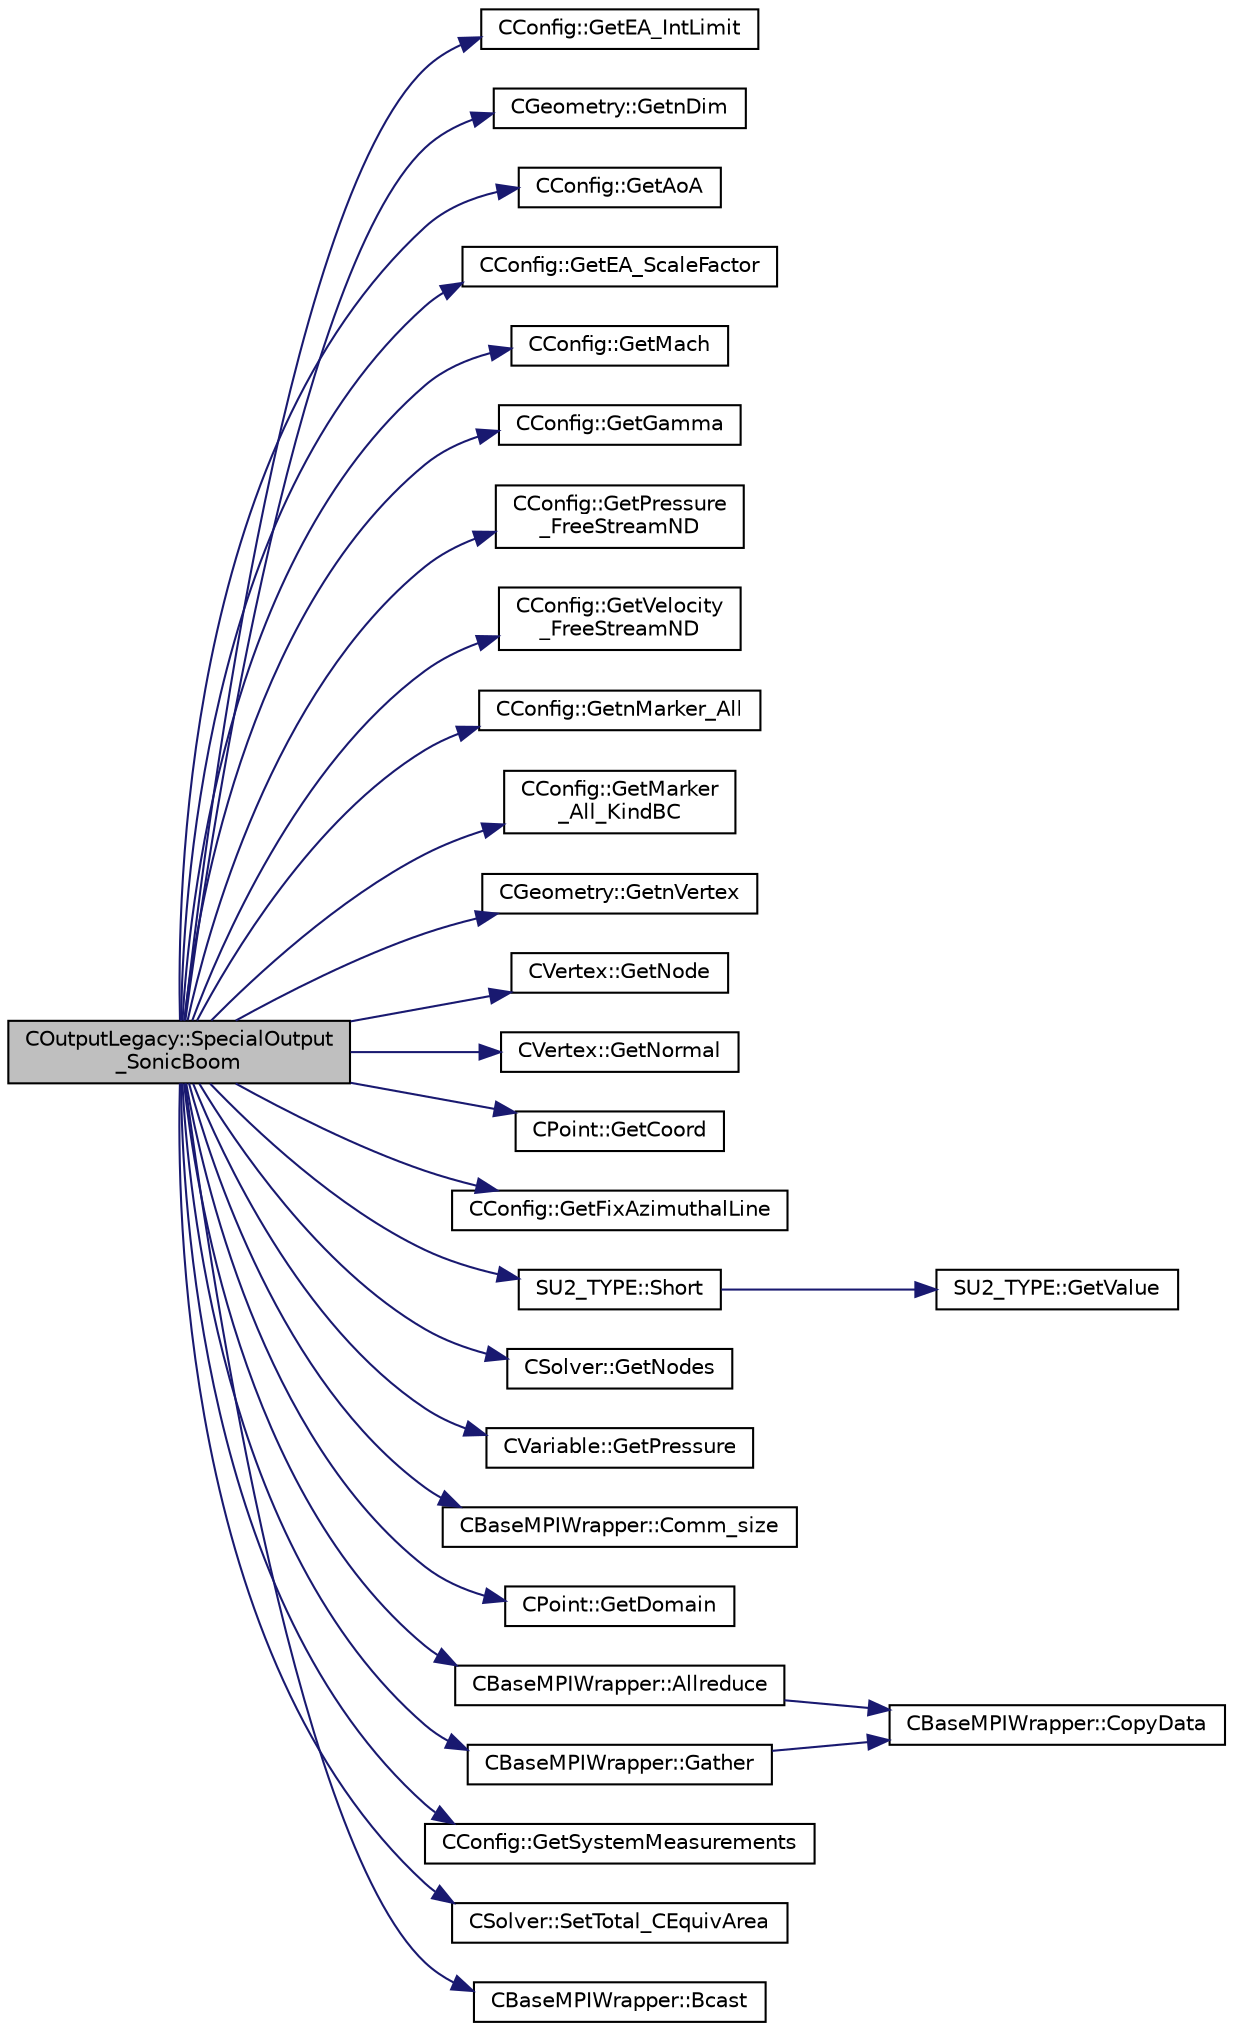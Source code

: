digraph "COutputLegacy::SpecialOutput_SonicBoom"
{
  edge [fontname="Helvetica",fontsize="10",labelfontname="Helvetica",labelfontsize="10"];
  node [fontname="Helvetica",fontsize="10",shape=record];
  rankdir="LR";
  Node2363 [label="COutputLegacy::SpecialOutput\l_SonicBoom",height=0.2,width=0.4,color="black", fillcolor="grey75", style="filled", fontcolor="black"];
  Node2363 -> Node2364 [color="midnightblue",fontsize="10",style="solid",fontname="Helvetica"];
  Node2364 [label="CConfig::GetEA_IntLimit",height=0.2,width=0.4,color="black", fillcolor="white", style="filled",URL="$class_c_config.html#a252f62eb84d4d00dcbfdddeb2cbedb79",tooltip="Get the integration limits for the equivalent area computation. "];
  Node2363 -> Node2365 [color="midnightblue",fontsize="10",style="solid",fontname="Helvetica"];
  Node2365 [label="CGeometry::GetnDim",height=0.2,width=0.4,color="black", fillcolor="white", style="filled",URL="$class_c_geometry.html#a2af01006c0c4f74ba089582f1a3587fe",tooltip="Get number of coordinates. "];
  Node2363 -> Node2366 [color="midnightblue",fontsize="10",style="solid",fontname="Helvetica"];
  Node2366 [label="CConfig::GetAoA",height=0.2,width=0.4,color="black", fillcolor="white", style="filled",URL="$class_c_config.html#a6020a5df7025ffb286f9b9f55f3f2773",tooltip="Get the angle of attack of the body. This is the angle between a reference line on a lifting body (of..."];
  Node2363 -> Node2367 [color="midnightblue",fontsize="10",style="solid",fontname="Helvetica"];
  Node2367 [label="CConfig::GetEA_ScaleFactor",height=0.2,width=0.4,color="black", fillcolor="white", style="filled",URL="$class_c_config.html#a717eb0893ad235484d61ef7ac42026a7",tooltip="Get the integration limits for the equivalent area computation. "];
  Node2363 -> Node2368 [color="midnightblue",fontsize="10",style="solid",fontname="Helvetica"];
  Node2368 [label="CConfig::GetMach",height=0.2,width=0.4,color="black", fillcolor="white", style="filled",URL="$class_c_config.html#a624138f0bb5ee7494459b8e25c5d6287",tooltip="Get the value of the Mach number (velocity divided by speed of sound). "];
  Node2363 -> Node2369 [color="midnightblue",fontsize="10",style="solid",fontname="Helvetica"];
  Node2369 [label="CConfig::GetGamma",height=0.2,width=0.4,color="black", fillcolor="white", style="filled",URL="$class_c_config.html#a5f01bbbd9c331ecea38eebbe9cc9cd4e",tooltip="Get the value of the Gamma of fluid (ratio of specific heats). "];
  Node2363 -> Node2370 [color="midnightblue",fontsize="10",style="solid",fontname="Helvetica"];
  Node2370 [label="CConfig::GetPressure\l_FreeStreamND",height=0.2,width=0.4,color="black", fillcolor="white", style="filled",URL="$class_c_config.html#a59c43ad0ef9a59bc51c2a7e399fea004",tooltip="Get the value of the non-dimensionalized freestream pressure. "];
  Node2363 -> Node2371 [color="midnightblue",fontsize="10",style="solid",fontname="Helvetica"];
  Node2371 [label="CConfig::GetVelocity\l_FreeStreamND",height=0.2,width=0.4,color="black", fillcolor="white", style="filled",URL="$class_c_config.html#a13840ca712bf87d32d18917d0c39cfae",tooltip="Get the vector of the non-dimensionalized freestream velocity. "];
  Node2363 -> Node2372 [color="midnightblue",fontsize="10",style="solid",fontname="Helvetica"];
  Node2372 [label="CConfig::GetnMarker_All",height=0.2,width=0.4,color="black", fillcolor="white", style="filled",URL="$class_c_config.html#a300c4884edfc0c2acf395036439004f4",tooltip="Get the total number of boundary markers including send/receive domains. "];
  Node2363 -> Node2373 [color="midnightblue",fontsize="10",style="solid",fontname="Helvetica"];
  Node2373 [label="CConfig::GetMarker\l_All_KindBC",height=0.2,width=0.4,color="black", fillcolor="white", style="filled",URL="$class_c_config.html#a57d43acc1457d2d27095ce006218862e",tooltip="Get the kind of boundary for each marker. "];
  Node2363 -> Node2374 [color="midnightblue",fontsize="10",style="solid",fontname="Helvetica"];
  Node2374 [label="CGeometry::GetnVertex",height=0.2,width=0.4,color="black", fillcolor="white", style="filled",URL="$class_c_geometry.html#a55427e474834af1941e13750b17975be",tooltip="Get number of vertices. "];
  Node2363 -> Node2375 [color="midnightblue",fontsize="10",style="solid",fontname="Helvetica"];
  Node2375 [label="CVertex::GetNode",height=0.2,width=0.4,color="black", fillcolor="white", style="filled",URL="$class_c_vertex.html#a95c513bf927464157ed96b6c79779a1f",tooltip="Get the node of the vertex. "];
  Node2363 -> Node2376 [color="midnightblue",fontsize="10",style="solid",fontname="Helvetica"];
  Node2376 [label="CVertex::GetNormal",height=0.2,width=0.4,color="black", fillcolor="white", style="filled",URL="$class_c_vertex.html#a0d289163c6f3384822fcb9ae86fc1c39",tooltip="Copy the the normal vector of a face. "];
  Node2363 -> Node2377 [color="midnightblue",fontsize="10",style="solid",fontname="Helvetica"];
  Node2377 [label="CPoint::GetCoord",height=0.2,width=0.4,color="black", fillcolor="white", style="filled",URL="$class_c_point.html#a95fe081d22e96e190cb3edcbf0d6525f",tooltip="Get the coordinates dor the control volume. "];
  Node2363 -> Node2378 [color="midnightblue",fontsize="10",style="solid",fontname="Helvetica"];
  Node2378 [label="CConfig::GetFixAzimuthalLine",height=0.2,width=0.4,color="black", fillcolor="white", style="filled",URL="$class_c_config.html#a8e2ff62964772743a299fb8320ff3c61",tooltip="Value of the azimuthal line to fix due to a misalignments of the nearfield. "];
  Node2363 -> Node2379 [color="midnightblue",fontsize="10",style="solid",fontname="Helvetica"];
  Node2379 [label="SU2_TYPE::Short",height=0.2,width=0.4,color="black", fillcolor="white", style="filled",URL="$namespace_s_u2___t_y_p_e.html#a30b9631dab5a12a0c4a93552ff302f0a",tooltip="Casts the primitive value to short (uses GetValue, already implemented for each type). "];
  Node2379 -> Node2380 [color="midnightblue",fontsize="10",style="solid",fontname="Helvetica"];
  Node2380 [label="SU2_TYPE::GetValue",height=0.2,width=0.4,color="black", fillcolor="white", style="filled",URL="$namespace_s_u2___t_y_p_e.html#a0ed43473f5a450ce028d088427bf10cb",tooltip="Get the (primitive) value of the datatype (needs to be implemented for each new type). "];
  Node2363 -> Node2381 [color="midnightblue",fontsize="10",style="solid",fontname="Helvetica"];
  Node2381 [label="CSolver::GetNodes",height=0.2,width=0.4,color="black", fillcolor="white", style="filled",URL="$class_c_solver.html#af3198e52a2ea377bb765647b5e697197",tooltip="Allow outside access to the nodes of the solver, containing conservatives, primitives, etc. "];
  Node2363 -> Node2382 [color="midnightblue",fontsize="10",style="solid",fontname="Helvetica"];
  Node2382 [label="CVariable::GetPressure",height=0.2,width=0.4,color="black", fillcolor="white", style="filled",URL="$class_c_variable.html#ad08820234eeedeb13105e603af2c67ad",tooltip="A virtual member. "];
  Node2363 -> Node2383 [color="midnightblue",fontsize="10",style="solid",fontname="Helvetica"];
  Node2383 [label="CBaseMPIWrapper::Comm_size",height=0.2,width=0.4,color="black", fillcolor="white", style="filled",URL="$class_c_base_m_p_i_wrapper.html#ad6d1d2360f72e61aa0ac75b66e71fa78"];
  Node2363 -> Node2384 [color="midnightblue",fontsize="10",style="solid",fontname="Helvetica"];
  Node2384 [label="CPoint::GetDomain",height=0.2,width=0.4,color="black", fillcolor="white", style="filled",URL="$class_c_point.html#a1d7e22a60d4cfef356af1cba2bab3e55",tooltip="For parallel computation, its indicates if a point must be computed or not. "];
  Node2363 -> Node2385 [color="midnightblue",fontsize="10",style="solid",fontname="Helvetica"];
  Node2385 [label="CBaseMPIWrapper::Allreduce",height=0.2,width=0.4,color="black", fillcolor="white", style="filled",URL="$class_c_base_m_p_i_wrapper.html#a637b6fd917a8ca91ce748ba88e0d66b6"];
  Node2385 -> Node2386 [color="midnightblue",fontsize="10",style="solid",fontname="Helvetica"];
  Node2386 [label="CBaseMPIWrapper::CopyData",height=0.2,width=0.4,color="black", fillcolor="white", style="filled",URL="$class_c_base_m_p_i_wrapper.html#a4725cc1dd65b161b483e812a538a5e36"];
  Node2363 -> Node2387 [color="midnightblue",fontsize="10",style="solid",fontname="Helvetica"];
  Node2387 [label="CBaseMPIWrapper::Gather",height=0.2,width=0.4,color="black", fillcolor="white", style="filled",URL="$class_c_base_m_p_i_wrapper.html#a39e59958c13f7fefc74062ba2ff149f1"];
  Node2387 -> Node2386 [color="midnightblue",fontsize="10",style="solid",fontname="Helvetica"];
  Node2363 -> Node2388 [color="midnightblue",fontsize="10",style="solid",fontname="Helvetica"];
  Node2388 [label="CConfig::GetSystemMeasurements",height=0.2,width=0.4,color="black", fillcolor="white", style="filled",URL="$class_c_config.html#afbc5c2467fd51eafa6e05e5bda7d3d3e",tooltip="Governing equations of the flow (it can be different from the run time equation). ..."];
  Node2363 -> Node2389 [color="midnightblue",fontsize="10",style="solid",fontname="Helvetica"];
  Node2389 [label="CSolver::SetTotal_CEquivArea",height=0.2,width=0.4,color="black", fillcolor="white", style="filled",URL="$class_c_solver.html#a5441ad3a55e8e1a5b974ca499d9c3aeb",tooltip="A virtual member. "];
  Node2363 -> Node2390 [color="midnightblue",fontsize="10",style="solid",fontname="Helvetica"];
  Node2390 [label="CBaseMPIWrapper::Bcast",height=0.2,width=0.4,color="black", fillcolor="white", style="filled",URL="$class_c_base_m_p_i_wrapper.html#ae816a2f124ea5ae95337418462514df5"];
}
